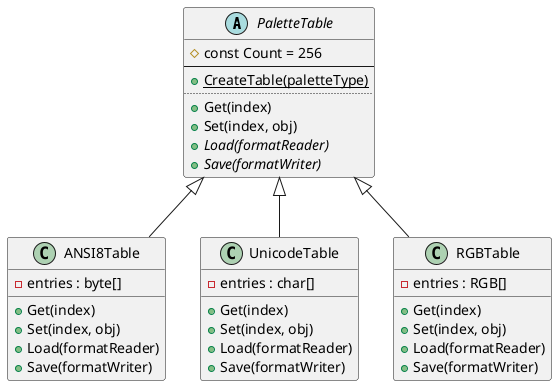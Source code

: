 @startuml PaletteTables
abstract class PaletteTable {
  #const Count = 256
  ----
  +{static} CreateTable(paletteType)
  ....
  +Get(index)
  +Set(index, obj)
  +{abstract} Load(formatReader)
  +{abstract} Save(formatWriter)
}

class ANSI8Table {
  -entries : byte[]
  +Get(index)
  +Set(index, obj)
  +Load(formatReader)
  +Save(formatWriter)
}

class UnicodeTable {
  -entries : char[]
  +Get(index)
  +Set(index, obj)
  +Load(formatReader)
  +Save(formatWriter)
}

class RGBTable {
  -entries : RGB[]
  +Get(index)
  +Set(index, obj)
  +Load(formatReader)
  +Save(formatWriter)
}

PaletteTable <|-- ANSI8Table
PaletteTable <|-- UnicodeTable 
PaletteTable <|-- RGBTable 
@enduml